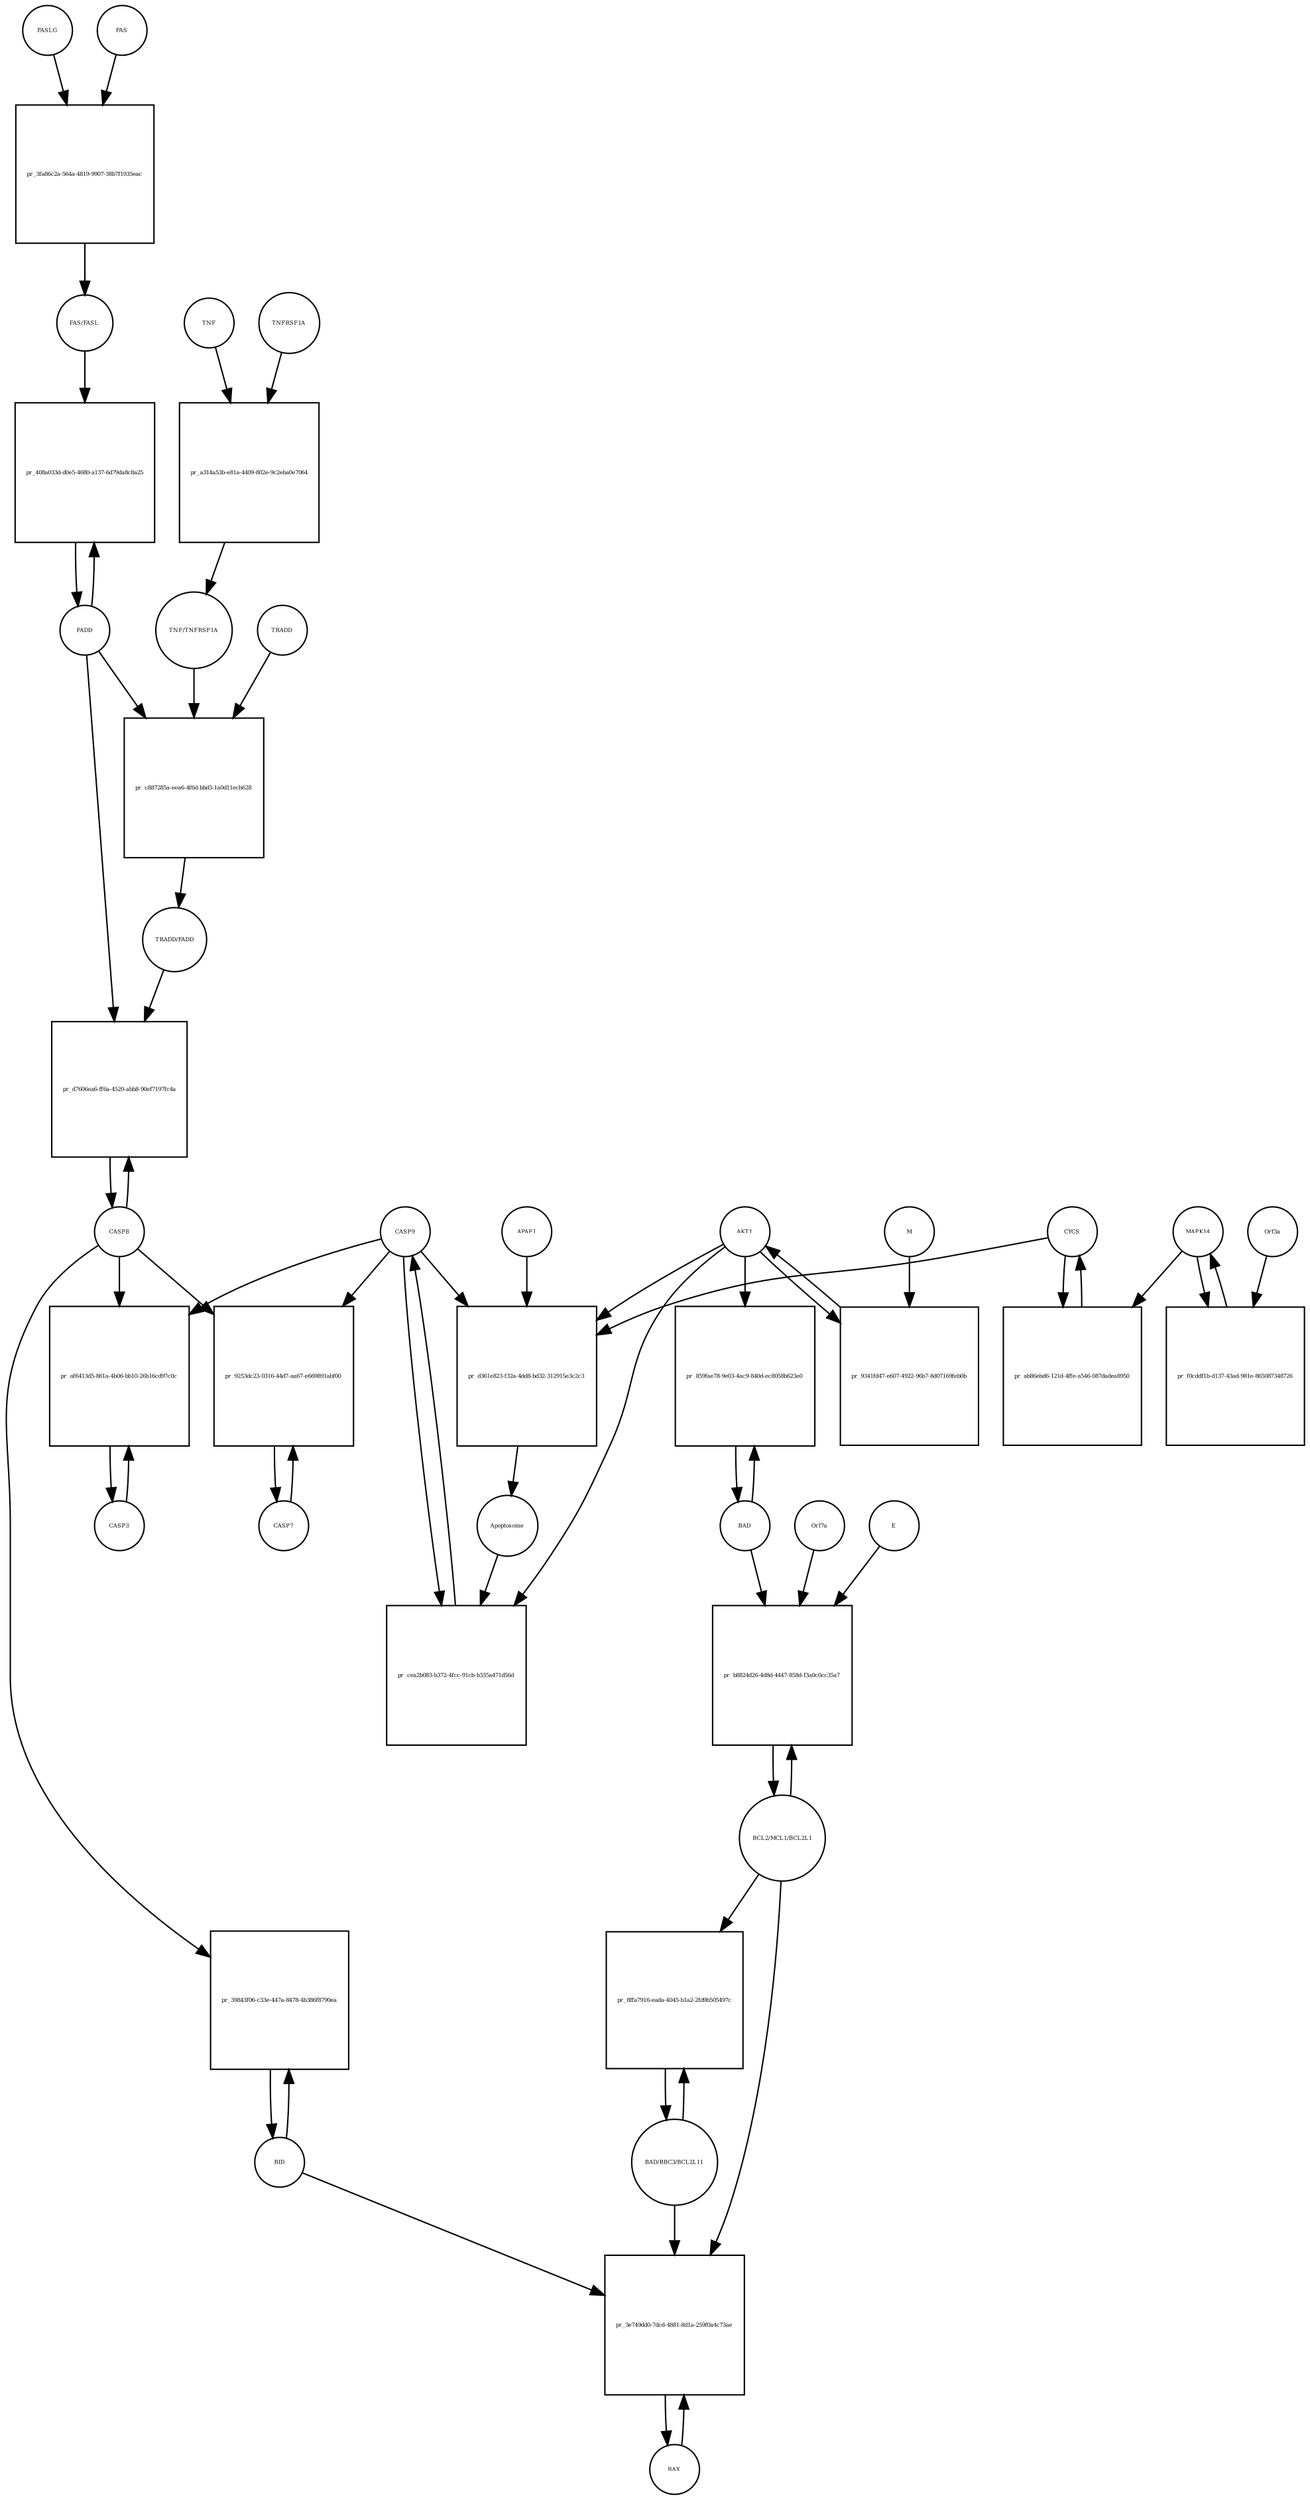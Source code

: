strict digraph  {
FASLG [annotation="", bipartite=0, cls=macromolecule, fontsize=4, label=FASLG, shape=circle];
"pr_3fa86c2a-564a-4819-9907-38b7f1935eac" [annotation="", bipartite=1, cls=process, fontsize=4, label="pr_3fa86c2a-564a-4819-9907-38b7f1935eac", shape=square];
FAS [annotation="", bipartite=0, cls=macromolecule, fontsize=4, label=FAS, shape=circle];
"FAS/FASL" [annotation="", bipartite=0, cls=complex, fontsize=4, label="FAS/FASL", shape=circle];
FADD [annotation="", bipartite=0, cls=macromolecule, fontsize=4, label=FADD, shape=circle];
"pr_408a033d-d0e5-4680-a137-6d79da8c8a25" [annotation="", bipartite=1, cls=process, fontsize=4, label="pr_408a033d-d0e5-4680-a137-6d79da8c8a25", shape=square];
CASP8 [annotation="", bipartite=0, cls=macromolecule, fontsize=4, label=CASP8, shape=circle];
"pr_d7606ea6-ff6a-4520-abb8-90ef7197fc4a" [annotation="", bipartite=1, cls=process, fontsize=4, label="pr_d7606ea6-ff6a-4520-abb8-90ef7197fc4a", shape=square];
"TRADD/FADD" [annotation="", bipartite=0, cls=complex, fontsize=4, label="TRADD/FADD", shape=circle];
CASP3 [annotation="", bipartite=0, cls=macromolecule, fontsize=4, label=CASP3, shape=circle];
"pr_af6413d5-861a-4b06-bb10-26b16cd97c0c" [annotation="", bipartite=1, cls=process, fontsize=4, label="pr_af6413d5-861a-4b06-bb10-26b16cd97c0c", shape=square];
CASP9 [annotation="", bipartite=0, cls=macromolecule, fontsize=4, label=CASP9, shape=circle];
"pr_cea2b083-b372-4fcc-91cb-b335a471d56d" [annotation="", bipartite=1, cls=process, fontsize=4, label="pr_cea2b083-b372-4fcc-91cb-b335a471d56d", shape=square];
Apoptosome [annotation="", bipartite=0, cls=complex, fontsize=4, label=Apoptosome, shape=circle];
AKT1 [annotation="", bipartite=0, cls=macromolecule, fontsize=4, label=AKT1, shape=circle];
BID [annotation="", bipartite=0, cls=macromolecule, fontsize=4, label=BID, shape=circle];
"pr_39843f06-c33e-447a-8478-4b386f8790ea" [annotation="", bipartite=1, cls=process, fontsize=4, label="pr_39843f06-c33e-447a-8478-4b386f8790ea", shape=square];
BAX [annotation="", bipartite=0, cls=macromolecule, fontsize=4, label=BAX, shape=circle];
"pr_3e749dd0-7dcd-4881-8d1a-259f0a4c73ae" [annotation="", bipartite=1, cls=process, fontsize=4, label="pr_3e749dd0-7dcd-4881-8d1a-259f0a4c73ae", shape=square];
"BAD/BBC3/BCL2L11" [annotation="", bipartite=0, cls=complex, fontsize=4, label="BAD/BBC3/BCL2L11", shape=circle];
"BCL2/MCL1/BCL2L1" [annotation="", bipartite=0, cls=complex, fontsize=4, label="BCL2/MCL1/BCL2L1", shape=circle];
CYCS [annotation="", bipartite=0, cls=macromolecule, fontsize=4, label=CYCS, shape=circle];
"pr_ab86ebd6-121d-4ffe-a546-087dadea8950" [annotation="", bipartite=1, cls=process, fontsize=4, label="pr_ab86ebd6-121d-4ffe-a546-087dadea8950", shape=square];
MAPK14 [annotation="", bipartite=0, cls=macromolecule, fontsize=4, label=MAPK14, shape=circle];
CASP7 [annotation="", bipartite=0, cls=macromolecule, fontsize=4, label=CASP7, shape=circle];
"pr_9253dc23-0316-44d7-aa67-e669891abf00" [annotation="", bipartite=1, cls=process, fontsize=4, label="pr_9253dc23-0316-44d7-aa67-e669891abf00", shape=square];
"pr_9341fd47-e607-4922-96b7-8d07169feb0b" [annotation="", bipartite=1, cls=process, fontsize=4, label="pr_9341fd47-e607-4922-96b7-8d07169feb0b", shape=square];
M [annotation=urn_miriam_ncbiprotein_APO40582, bipartite=0, cls=macromolecule, fontsize=4, label=M, shape=circle];
"pr_c887285a-eea6-4f6d-bbd3-1a0d11ecb628" [annotation="", bipartite=1, cls=process, fontsize=4, label="pr_c887285a-eea6-4f6d-bbd3-1a0d11ecb628", shape=square];
TRADD [annotation="", bipartite=0, cls=macromolecule, fontsize=4, label=TRADD, shape=circle];
"TNF/TNFRSF1A" [annotation="", bipartite=0, cls=complex, fontsize=4, label="TNF/TNFRSF1A", shape=circle];
"pr_f0cddf1b-d137-43ad-981e-865087348726" [annotation="", bipartite=1, cls=process, fontsize=4, label="pr_f0cddf1b-d137-43ad-981e-865087348726", shape=square];
Orf3a [annotation="", bipartite=0, cls=macromolecule, fontsize=4, label=Orf3a, shape=circle];
"pr_8ffa7916-eada-4045-b1a2-2fd9b505497c" [annotation="", bipartite=1, cls=process, fontsize=4, label="pr_8ffa7916-eada-4045-b1a2-2fd9b505497c", shape=square];
"pr_b8824d26-4d8d-4447-858d-f3a0c0cc35a7" [annotation="", bipartite=1, cls=process, fontsize=4, label="pr_b8824d26-4d8d-4447-858d-f3a0c0cc35a7", shape=square];
Orf7a [annotation="", bipartite=0, cls=macromolecule, fontsize=4, label=Orf7a, shape=circle];
E [annotation="", bipartite=0, cls=macromolecule, fontsize=4, label=E, shape=circle];
BAD [annotation="", bipartite=0, cls=macromolecule, fontsize=4, label=BAD, shape=circle];
TNFRSF1A [annotation="", bipartite=0, cls=macromolecule, fontsize=4, label=TNFRSF1A, shape=circle];
"pr_a314a53b-e81a-4409-802e-9c2eba0e7064" [annotation="", bipartite=1, cls=process, fontsize=4, label="pr_a314a53b-e81a-4409-802e-9c2eba0e7064", shape=square];
TNF [annotation="", bipartite=0, cls=macromolecule, fontsize=4, label=TNF, shape=circle];
"pr_d361e823-f32a-4dd8-bd32-312915e3c2c3" [annotation="", bipartite=1, cls=process, fontsize=4, label="pr_d361e823-f32a-4dd8-bd32-312915e3c2c3", shape=square];
APAF1 [annotation="", bipartite=0, cls=macromolecule, fontsize=4, label=APAF1, shape=circle];
"pr_859fae78-9e03-4ac9-840d-ec8058b623e0" [annotation="", bipartite=1, cls=process, fontsize=4, label="pr_859fae78-9e03-4ac9-840d-ec8058b623e0", shape=square];
FASLG -> "pr_3fa86c2a-564a-4819-9907-38b7f1935eac"  [annotation="", interaction_type=consumption];
"pr_3fa86c2a-564a-4819-9907-38b7f1935eac" -> "FAS/FASL"  [annotation="", interaction_type=production];
FAS -> "pr_3fa86c2a-564a-4819-9907-38b7f1935eac"  [annotation="", interaction_type=consumption];
"FAS/FASL" -> "pr_408a033d-d0e5-4680-a137-6d79da8c8a25"  [annotation="urn_miriam_kegg.pathway_hsa04210|urn_miriam_pubmed_31226023", interaction_type=catalysis];
FADD -> "pr_408a033d-d0e5-4680-a137-6d79da8c8a25"  [annotation="", interaction_type=consumption];
FADD -> "pr_d7606ea6-ff6a-4520-abb8-90ef7197fc4a"  [annotation="urn_miriam_kegg.pathway_hsa04210|urn_miriam_pubmed_31226023", interaction_type=catalysis];
FADD -> "pr_c887285a-eea6-4f6d-bbd3-1a0d11ecb628"  [annotation="", interaction_type=consumption];
"pr_408a033d-d0e5-4680-a137-6d79da8c8a25" -> FADD  [annotation="", interaction_type=production];
CASP8 -> "pr_d7606ea6-ff6a-4520-abb8-90ef7197fc4a"  [annotation="", interaction_type=consumption];
CASP8 -> "pr_af6413d5-861a-4b06-bb10-26b16cd97c0c"  [annotation="urn_miriam_kegg.pathway_hsa04210|urn_miriam_pubmed_31226023", interaction_type=catalysis];
CASP8 -> "pr_39843f06-c33e-447a-8478-4b386f8790ea"  [annotation="urn_miriam_kegg.pathway_hsa04210|urn_miriam_pubmed_31226023", interaction_type=catalysis];
CASP8 -> "pr_9253dc23-0316-44d7-aa67-e669891abf00"  [annotation="urn_miriam_kegg.pathway_hsa04210|urn_miriam_pubmed_31226023", interaction_type=catalysis];
"pr_d7606ea6-ff6a-4520-abb8-90ef7197fc4a" -> CASP8  [annotation="", interaction_type=production];
"TRADD/FADD" -> "pr_d7606ea6-ff6a-4520-abb8-90ef7197fc4a"  [annotation="urn_miriam_kegg.pathway_hsa04210|urn_miriam_pubmed_31226023", interaction_type=catalysis];
CASP3 -> "pr_af6413d5-861a-4b06-bb10-26b16cd97c0c"  [annotation="", interaction_type=consumption];
"pr_af6413d5-861a-4b06-bb10-26b16cd97c0c" -> CASP3  [annotation="", interaction_type=production];
CASP9 -> "pr_af6413d5-861a-4b06-bb10-26b16cd97c0c"  [annotation="urn_miriam_kegg.pathway_hsa04210|urn_miriam_pubmed_31226023", interaction_type=catalysis];
CASP9 -> "pr_cea2b083-b372-4fcc-91cb-b335a471d56d"  [annotation="", interaction_type=consumption];
CASP9 -> "pr_9253dc23-0316-44d7-aa67-e669891abf00"  [annotation="urn_miriam_kegg.pathway_hsa04210|urn_miriam_pubmed_31226023", interaction_type=catalysis];
CASP9 -> "pr_d361e823-f32a-4dd8-bd32-312915e3c2c3"  [annotation="", interaction_type=consumption];
"pr_cea2b083-b372-4fcc-91cb-b335a471d56d" -> CASP9  [annotation="", interaction_type=production];
Apoptosome -> "pr_cea2b083-b372-4fcc-91cb-b335a471d56d"  [annotation="urn_miriam_kegg.pathway_hsa04210|urn_miriam_pubmed_31226023", interaction_type=catalysis];
AKT1 -> "pr_cea2b083-b372-4fcc-91cb-b335a471d56d"  [annotation="urn_miriam_kegg.pathway_hsa04210|urn_miriam_pubmed_31226023", interaction_type=inhibition];
AKT1 -> "pr_9341fd47-e607-4922-96b7-8d07169feb0b"  [annotation="", interaction_type=consumption];
AKT1 -> "pr_d361e823-f32a-4dd8-bd32-312915e3c2c3"  [annotation="urn_miriam_pubmed_31226023|urn_miriam_kegg.pathway_hsa04210", interaction_type=inhibition];
AKT1 -> "pr_859fae78-9e03-4ac9-840d-ec8058b623e0"  [annotation="urn_miriam_pubmed_15694340|urn_miriam_kegg.pathway_hsa04210", interaction_type=inhibition];
BID -> "pr_39843f06-c33e-447a-8478-4b386f8790ea"  [annotation="", interaction_type=consumption];
BID -> "pr_3e749dd0-7dcd-4881-8d1a-259f0a4c73ae"  [annotation="urn_miriam_pubmed_31226023|urn_miriam_kegg.pathway_hsa04210", interaction_type=catalysis];
"pr_39843f06-c33e-447a-8478-4b386f8790ea" -> BID  [annotation="", interaction_type=production];
BAX -> "pr_3e749dd0-7dcd-4881-8d1a-259f0a4c73ae"  [annotation="", interaction_type=consumption];
"pr_3e749dd0-7dcd-4881-8d1a-259f0a4c73ae" -> BAX  [annotation="", interaction_type=production];
"BAD/BBC3/BCL2L11" -> "pr_3e749dd0-7dcd-4881-8d1a-259f0a4c73ae"  [annotation="urn_miriam_pubmed_31226023|urn_miriam_kegg.pathway_hsa04210", interaction_type=catalysis];
"BAD/BBC3/BCL2L11" -> "pr_8ffa7916-eada-4045-b1a2-2fd9b505497c"  [annotation="", interaction_type=consumption];
"BCL2/MCL1/BCL2L1" -> "pr_3e749dd0-7dcd-4881-8d1a-259f0a4c73ae"  [annotation="urn_miriam_pubmed_31226023|urn_miriam_kegg.pathway_hsa04210", interaction_type=inhibition];
"BCL2/MCL1/BCL2L1" -> "pr_8ffa7916-eada-4045-b1a2-2fd9b505497c"  [annotation=urn_miriam_pubmed_31226023, interaction_type=inhibition];
"BCL2/MCL1/BCL2L1" -> "pr_b8824d26-4d8d-4447-858d-f3a0c0cc35a7"  [annotation="", interaction_type=consumption];
CYCS -> "pr_ab86ebd6-121d-4ffe-a546-087dadea8950"  [annotation="", interaction_type=consumption];
CYCS -> "pr_d361e823-f32a-4dd8-bd32-312915e3c2c3"  [annotation="", interaction_type=consumption];
"pr_ab86ebd6-121d-4ffe-a546-087dadea8950" -> CYCS  [annotation="", interaction_type=production];
MAPK14 -> "pr_ab86ebd6-121d-4ffe-a546-087dadea8950"  [annotation="urn_miriam_kegg.pathway_hsa04210|urn_miriam_pubmed_31226023", interaction_type=catalysis];
MAPK14 -> "pr_f0cddf1b-d137-43ad-981e-865087348726"  [annotation="", interaction_type=consumption];
CASP7 -> "pr_9253dc23-0316-44d7-aa67-e669891abf00"  [annotation="", interaction_type=consumption];
"pr_9253dc23-0316-44d7-aa67-e669891abf00" -> CASP7  [annotation="", interaction_type=production];
"pr_9341fd47-e607-4922-96b7-8d07169feb0b" -> AKT1  [annotation="", interaction_type=production];
M -> "pr_9341fd47-e607-4922-96b7-8d07169feb0b"  [annotation="urn_miriam_pubmed_31226023|urn_miriam_taxonomy_227984", interaction_type=inhibition];
"pr_c887285a-eea6-4f6d-bbd3-1a0d11ecb628" -> "TRADD/FADD"  [annotation="", interaction_type=production];
TRADD -> "pr_c887285a-eea6-4f6d-bbd3-1a0d11ecb628"  [annotation="", interaction_type=consumption];
"TNF/TNFRSF1A" -> "pr_c887285a-eea6-4f6d-bbd3-1a0d11ecb628"  [annotation="urn_miriam_kegg.pathway_hsa04210", interaction_type=catalysis];
"pr_f0cddf1b-d137-43ad-981e-865087348726" -> MAPK14  [annotation="", interaction_type=production];
Orf3a -> "pr_f0cddf1b-d137-43ad-981e-865087348726"  [annotation="urn_miriam_pubmed_31226023|urn_miriam_taxonomy_227984", interaction_type=catalysis];
"pr_8ffa7916-eada-4045-b1a2-2fd9b505497c" -> "BAD/BBC3/BCL2L11"  [annotation="", interaction_type=production];
"pr_b8824d26-4d8d-4447-858d-f3a0c0cc35a7" -> "BCL2/MCL1/BCL2L1"  [annotation="", interaction_type=production];
Orf7a -> "pr_b8824d26-4d8d-4447-858d-f3a0c0cc35a7"  [annotation="urn_miriam_pubmed_15694340|urn_miriam_kegg.pathway_hsa04210|urn_miriam_taxonomy_227984", interaction_type=inhibition];
E -> "pr_b8824d26-4d8d-4447-858d-f3a0c0cc35a7"  [annotation="urn_miriam_pubmed_15694340|urn_miriam_kegg.pathway_hsa04210|urn_miriam_taxonomy_227984", interaction_type=inhibition];
BAD -> "pr_b8824d26-4d8d-4447-858d-f3a0c0cc35a7"  [annotation="urn_miriam_pubmed_15694340|urn_miriam_kegg.pathway_hsa04210|urn_miriam_taxonomy_227984", interaction_type=inhibition];
BAD -> "pr_859fae78-9e03-4ac9-840d-ec8058b623e0"  [annotation="", interaction_type=consumption];
TNFRSF1A -> "pr_a314a53b-e81a-4409-802e-9c2eba0e7064"  [annotation="", interaction_type=consumption];
"pr_a314a53b-e81a-4409-802e-9c2eba0e7064" -> "TNF/TNFRSF1A"  [annotation="", interaction_type=production];
TNF -> "pr_a314a53b-e81a-4409-802e-9c2eba0e7064"  [annotation="", interaction_type=consumption];
"pr_d361e823-f32a-4dd8-bd32-312915e3c2c3" -> Apoptosome  [annotation="", interaction_type=production];
APAF1 -> "pr_d361e823-f32a-4dd8-bd32-312915e3c2c3"  [annotation="", interaction_type=consumption];
"pr_859fae78-9e03-4ac9-840d-ec8058b623e0" -> BAD  [annotation="", interaction_type=production];
}
